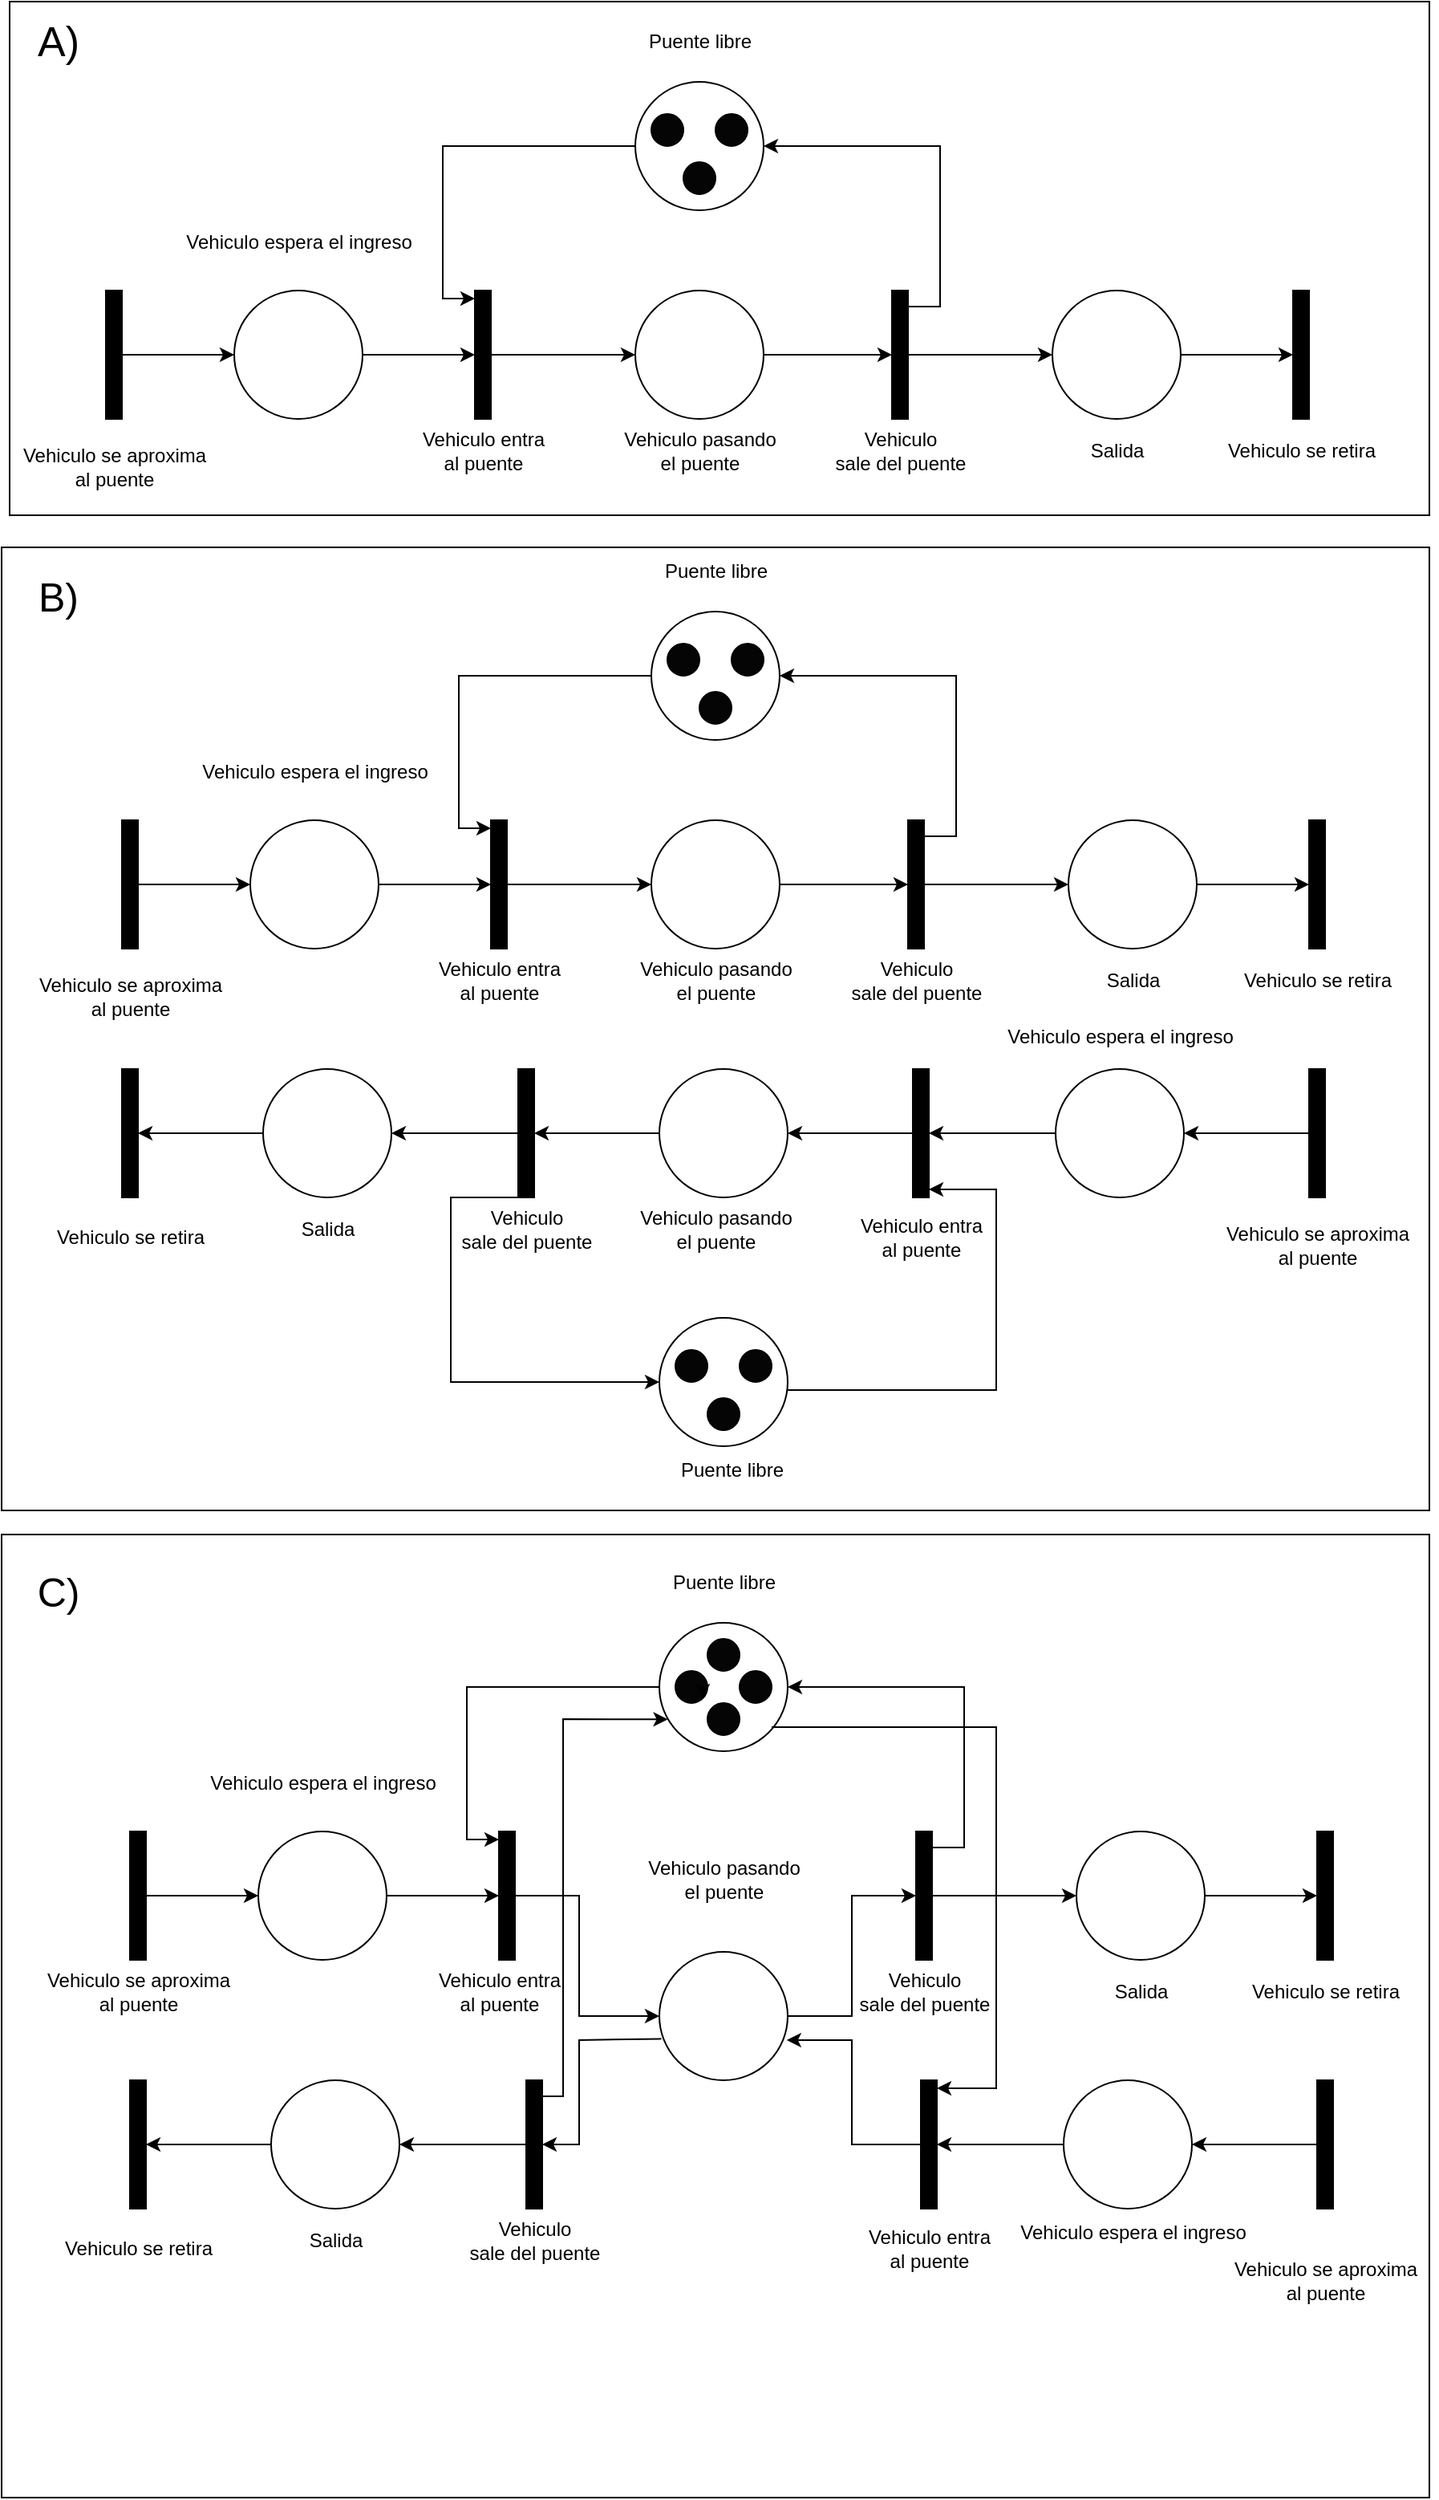<mxfile version="24.8.3">
  <diagram name="Page-1" id="d_wN142GEvKjSIs4hWVD">
    <mxGraphModel dx="4097" dy="2209" grid="1" gridSize="10" guides="1" tooltips="1" connect="1" arrows="1" fold="1" page="1" pageScale="1" pageWidth="1400" pageHeight="850" math="0" shadow="0">
      <root>
        <mxCell id="0" />
        <mxCell id="1" parent="0" />
        <mxCell id="UuXzAFl8zNPXqUN-9O2e-182" value="" style="rounded=0;whiteSpace=wrap;html=1;" vertex="1" parent="1">
          <mxGeometry x="230" y="1035" width="890" height="600" as="geometry" />
        </mxCell>
        <mxCell id="UuXzAFl8zNPXqUN-9O2e-117" value="" style="rounded=0;whiteSpace=wrap;html=1;" vertex="1" parent="1">
          <mxGeometry x="230" y="420" width="890" height="600" as="geometry" />
        </mxCell>
        <mxCell id="UuXzAFl8zNPXqUN-9O2e-116" value="" style="rounded=0;whiteSpace=wrap;html=1;" vertex="1" parent="1">
          <mxGeometry x="235" y="80" width="885" height="320" as="geometry" />
        </mxCell>
        <mxCell id="DVIwmyQBBpOv4USfi71m-3" value="" style="edgeStyle=orthogonalEdgeStyle;rounded=0;orthogonalLoop=1;jettySize=auto;html=1;curved=0;" parent="1" source="DVIwmyQBBpOv4USfi71m-1" target="DVIwmyQBBpOv4USfi71m-2" edge="1">
          <mxGeometry relative="1" as="geometry" />
        </mxCell>
        <mxCell id="DVIwmyQBBpOv4USfi71m-1" value="" style="html=1;points=[[0,0,0,0,5],[0,1,0,0,-5],[1,0,0,0,5],[1,1,0,0,-5]];perimeter=orthogonalPerimeter;outlineConnect=0;targetShapes=umlLifeline;portConstraint=eastwest;newEdgeStyle={&quot;curved&quot;:0,&quot;rounded&quot;:0};fillColor=#000000;" parent="1" vertex="1">
          <mxGeometry x="295" y="260" width="10" height="80" as="geometry" />
        </mxCell>
        <mxCell id="UuXzAFl8zNPXqUN-9O2e-1" value="" style="edgeStyle=orthogonalEdgeStyle;rounded=0;orthogonalLoop=1;jettySize=auto;html=1;" edge="1" parent="1" source="DVIwmyQBBpOv4USfi71m-2" target="DVIwmyQBBpOv4USfi71m-4">
          <mxGeometry relative="1" as="geometry" />
        </mxCell>
        <mxCell id="DVIwmyQBBpOv4USfi71m-2" value="" style="ellipse;whiteSpace=wrap;html=1;aspect=fixed;" parent="1" vertex="1">
          <mxGeometry x="375" y="260" width="80" height="80" as="geometry" />
        </mxCell>
        <mxCell id="UuXzAFl8zNPXqUN-9O2e-3" value="" style="edgeStyle=orthogonalEdgeStyle;rounded=0;orthogonalLoop=1;jettySize=auto;html=1;curved=0;" edge="1" parent="1" source="DVIwmyQBBpOv4USfi71m-4" target="UuXzAFl8zNPXqUN-9O2e-2">
          <mxGeometry relative="1" as="geometry" />
        </mxCell>
        <mxCell id="DVIwmyQBBpOv4USfi71m-4" value="" style="html=1;points=[[0,0,0,0,5],[0,1,0,0,-5],[1,0,0,0,5],[1,1,0,0,-5]];perimeter=orthogonalPerimeter;outlineConnect=0;targetShapes=umlLifeline;portConstraint=eastwest;newEdgeStyle={&quot;curved&quot;:0,&quot;rounded&quot;:0};fillColor=#000000;" parent="1" vertex="1">
          <mxGeometry x="525" y="260" width="10" height="80" as="geometry" />
        </mxCell>
        <mxCell id="UuXzAFl8zNPXqUN-9O2e-5" value="" style="edgeStyle=orthogonalEdgeStyle;rounded=0;orthogonalLoop=1;jettySize=auto;html=1;" edge="1" parent="1" source="UuXzAFl8zNPXqUN-9O2e-2" target="UuXzAFl8zNPXqUN-9O2e-4">
          <mxGeometry relative="1" as="geometry" />
        </mxCell>
        <mxCell id="UuXzAFl8zNPXqUN-9O2e-2" value="" style="ellipse;whiteSpace=wrap;html=1;aspect=fixed;" vertex="1" parent="1">
          <mxGeometry x="625" y="260" width="80" height="80" as="geometry" />
        </mxCell>
        <mxCell id="UuXzAFl8zNPXqUN-9O2e-14" value="" style="edgeStyle=orthogonalEdgeStyle;rounded=0;orthogonalLoop=1;jettySize=auto;html=1;curved=0;" edge="1" parent="1" source="UuXzAFl8zNPXqUN-9O2e-4" target="UuXzAFl8zNPXqUN-9O2e-13">
          <mxGeometry relative="1" as="geometry" />
        </mxCell>
        <mxCell id="UuXzAFl8zNPXqUN-9O2e-4" value="" style="html=1;points=[[0,0,0,0,5],[0,1,0,0,-5],[1,0,0,0,5],[1,1,0,0,-5]];perimeter=orthogonalPerimeter;outlineConnect=0;targetShapes=umlLifeline;portConstraint=eastwest;newEdgeStyle={&quot;curved&quot;:0,&quot;rounded&quot;:0};fillColor=#000000;" vertex="1" parent="1">
          <mxGeometry x="785" y="260" width="10" height="80" as="geometry" />
        </mxCell>
        <mxCell id="UuXzAFl8zNPXqUN-9O2e-6" value="" style="ellipse;whiteSpace=wrap;html=1;aspect=fixed;" vertex="1" parent="1">
          <mxGeometry x="625" y="130" width="80" height="80" as="geometry" />
        </mxCell>
        <mxCell id="UuXzAFl8zNPXqUN-9O2e-8" value="" style="ellipse;whiteSpace=wrap;html=1;aspect=fixed;fillColor=#050505;" vertex="1" parent="1">
          <mxGeometry x="675" y="150" width="20" height="20" as="geometry" />
        </mxCell>
        <mxCell id="UuXzAFl8zNPXqUN-9O2e-9" value="" style="ellipse;whiteSpace=wrap;html=1;aspect=fixed;fillColor=#050505;" vertex="1" parent="1">
          <mxGeometry x="635" y="150" width="20" height="20" as="geometry" />
        </mxCell>
        <mxCell id="UuXzAFl8zNPXqUN-9O2e-10" value="" style="ellipse;whiteSpace=wrap;html=1;aspect=fixed;fillColor=#050505;" vertex="1" parent="1">
          <mxGeometry x="655" y="180" width="20" height="20" as="geometry" />
        </mxCell>
        <mxCell id="UuXzAFl8zNPXqUN-9O2e-11" value="" style="endArrow=classic;html=1;rounded=0;entryX=1;entryY=0.5;entryDx=0;entryDy=0;" edge="1" parent="1" target="UuXzAFl8zNPXqUN-9O2e-6">
          <mxGeometry width="50" height="50" relative="1" as="geometry">
            <mxPoint x="795" y="270" as="sourcePoint" />
            <mxPoint x="845" y="220" as="targetPoint" />
            <Array as="points">
              <mxPoint x="815" y="270" />
              <mxPoint x="815" y="220" />
              <mxPoint x="815" y="170" />
            </Array>
          </mxGeometry>
        </mxCell>
        <mxCell id="UuXzAFl8zNPXqUN-9O2e-12" value="" style="endArrow=classic;html=1;rounded=0;entryX=0;entryY=0;entryDx=0;entryDy=5;entryPerimeter=0;" edge="1" parent="1" target="DVIwmyQBBpOv4USfi71m-4">
          <mxGeometry width="50" height="50" relative="1" as="geometry">
            <mxPoint x="625" y="170" as="sourcePoint" />
            <mxPoint x="675" y="120" as="targetPoint" />
            <Array as="points">
              <mxPoint x="505" y="170" />
              <mxPoint x="505" y="265" />
            </Array>
          </mxGeometry>
        </mxCell>
        <mxCell id="UuXzAFl8zNPXqUN-9O2e-16" value="" style="edgeStyle=orthogonalEdgeStyle;rounded=0;orthogonalLoop=1;jettySize=auto;html=1;" edge="1" parent="1" source="UuXzAFl8zNPXqUN-9O2e-13" target="UuXzAFl8zNPXqUN-9O2e-15">
          <mxGeometry relative="1" as="geometry" />
        </mxCell>
        <mxCell id="UuXzAFl8zNPXqUN-9O2e-13" value="" style="ellipse;whiteSpace=wrap;html=1;aspect=fixed;" vertex="1" parent="1">
          <mxGeometry x="885" y="260" width="80" height="80" as="geometry" />
        </mxCell>
        <mxCell id="UuXzAFl8zNPXqUN-9O2e-15" value="" style="html=1;points=[[0,0,0,0,5],[0,1,0,0,-5],[1,0,0,0,5],[1,1,0,0,-5]];perimeter=orthogonalPerimeter;outlineConnect=0;targetShapes=umlLifeline;portConstraint=eastwest;newEdgeStyle={&quot;curved&quot;:0,&quot;rounded&quot;:0};fillColor=#000000;" vertex="1" parent="1">
          <mxGeometry x="1035" y="260" width="10" height="80" as="geometry" />
        </mxCell>
        <mxCell id="UuXzAFl8zNPXqUN-9O2e-17" value="&lt;div&gt;Vehiculo se aproxima&lt;/div&gt;&lt;div&gt;al puente&lt;br&gt;&lt;/div&gt;" style="text;html=1;align=center;verticalAlign=middle;resizable=0;points=[];autosize=1;strokeColor=none;fillColor=none;" vertex="1" parent="1">
          <mxGeometry x="230" y="350" width="140" height="40" as="geometry" />
        </mxCell>
        <mxCell id="UuXzAFl8zNPXqUN-9O2e-18" value="Vehiculo espera el ingreso" style="text;html=1;align=center;verticalAlign=middle;resizable=0;points=[];autosize=1;strokeColor=none;fillColor=none;" vertex="1" parent="1">
          <mxGeometry x="330" y="215" width="170" height="30" as="geometry" />
        </mxCell>
        <mxCell id="UuXzAFl8zNPXqUN-9O2e-19" value="&lt;div&gt;Vehiculo entra&lt;/div&gt;&lt;div&gt;al puente&lt;br&gt;&lt;/div&gt;" style="text;html=1;align=center;verticalAlign=middle;resizable=0;points=[];autosize=1;strokeColor=none;fillColor=none;" vertex="1" parent="1">
          <mxGeometry x="480" y="340" width="100" height="40" as="geometry" />
        </mxCell>
        <mxCell id="UuXzAFl8zNPXqUN-9O2e-20" value="&lt;div&gt;Vehiculo pasando&lt;/div&gt;&lt;div&gt;el puente&lt;br&gt;&lt;/div&gt;" style="text;html=1;align=center;verticalAlign=middle;resizable=0;points=[];autosize=1;strokeColor=none;fillColor=none;" vertex="1" parent="1">
          <mxGeometry x="605" y="340" width="120" height="40" as="geometry" />
        </mxCell>
        <mxCell id="UuXzAFl8zNPXqUN-9O2e-21" value="&lt;div&gt;Vehiculo&lt;/div&gt;&lt;div&gt;sale del puente&lt;br&gt;&lt;/div&gt;" style="text;html=1;align=center;verticalAlign=middle;resizable=0;points=[];autosize=1;strokeColor=none;fillColor=none;" vertex="1" parent="1">
          <mxGeometry x="735" y="340" width="110" height="40" as="geometry" />
        </mxCell>
        <mxCell id="UuXzAFl8zNPXqUN-9O2e-22" value="Salida" style="text;html=1;align=center;verticalAlign=middle;resizable=0;points=[];autosize=1;strokeColor=none;fillColor=none;" vertex="1" parent="1">
          <mxGeometry x="895" y="345" width="60" height="30" as="geometry" />
        </mxCell>
        <mxCell id="UuXzAFl8zNPXqUN-9O2e-23" value="&lt;div&gt;Vehiculo se retira&lt;br&gt;&lt;/div&gt;" style="text;html=1;align=center;verticalAlign=middle;resizable=0;points=[];autosize=1;strokeColor=none;fillColor=none;" vertex="1" parent="1">
          <mxGeometry x="980" y="345" width="120" height="30" as="geometry" />
        </mxCell>
        <mxCell id="UuXzAFl8zNPXqUN-9O2e-24" value="Puente libre" style="text;html=1;align=center;verticalAlign=middle;resizable=0;points=[];autosize=1;strokeColor=none;fillColor=none;" vertex="1" parent="1">
          <mxGeometry x="620" y="90" width="90" height="30" as="geometry" />
        </mxCell>
        <mxCell id="UuXzAFl8zNPXqUN-9O2e-25" value="" style="edgeStyle=orthogonalEdgeStyle;rounded=0;orthogonalLoop=1;jettySize=auto;html=1;curved=0;" edge="1" parent="1" source="UuXzAFl8zNPXqUN-9O2e-26" target="UuXzAFl8zNPXqUN-9O2e-28">
          <mxGeometry relative="1" as="geometry" />
        </mxCell>
        <mxCell id="UuXzAFl8zNPXqUN-9O2e-26" value="" style="html=1;points=[[0,0,0,0,5],[0,1,0,0,-5],[1,0,0,0,5],[1,1,0,0,-5]];perimeter=orthogonalPerimeter;outlineConnect=0;targetShapes=umlLifeline;portConstraint=eastwest;newEdgeStyle={&quot;curved&quot;:0,&quot;rounded&quot;:0};fillColor=#000000;" vertex="1" parent="1">
          <mxGeometry x="305" y="590" width="10" height="80" as="geometry" />
        </mxCell>
        <mxCell id="UuXzAFl8zNPXqUN-9O2e-27" value="" style="edgeStyle=orthogonalEdgeStyle;rounded=0;orthogonalLoop=1;jettySize=auto;html=1;" edge="1" parent="1" source="UuXzAFl8zNPXqUN-9O2e-28" target="UuXzAFl8zNPXqUN-9O2e-30">
          <mxGeometry relative="1" as="geometry" />
        </mxCell>
        <mxCell id="UuXzAFl8zNPXqUN-9O2e-28" value="" style="ellipse;whiteSpace=wrap;html=1;aspect=fixed;" vertex="1" parent="1">
          <mxGeometry x="385" y="590" width="80" height="80" as="geometry" />
        </mxCell>
        <mxCell id="UuXzAFl8zNPXqUN-9O2e-29" value="" style="edgeStyle=orthogonalEdgeStyle;rounded=0;orthogonalLoop=1;jettySize=auto;html=1;curved=0;" edge="1" parent="1" source="UuXzAFl8zNPXqUN-9O2e-30" target="UuXzAFl8zNPXqUN-9O2e-32">
          <mxGeometry relative="1" as="geometry" />
        </mxCell>
        <mxCell id="UuXzAFl8zNPXqUN-9O2e-30" value="" style="html=1;points=[[0,0,0,0,5],[0,1,0,0,-5],[1,0,0,0,5],[1,1,0,0,-5]];perimeter=orthogonalPerimeter;outlineConnect=0;targetShapes=umlLifeline;portConstraint=eastwest;newEdgeStyle={&quot;curved&quot;:0,&quot;rounded&quot;:0};fillColor=#000000;" vertex="1" parent="1">
          <mxGeometry x="535" y="590" width="10" height="80" as="geometry" />
        </mxCell>
        <mxCell id="UuXzAFl8zNPXqUN-9O2e-31" value="" style="edgeStyle=orthogonalEdgeStyle;rounded=0;orthogonalLoop=1;jettySize=auto;html=1;" edge="1" parent="1" source="UuXzAFl8zNPXqUN-9O2e-32" target="UuXzAFl8zNPXqUN-9O2e-34">
          <mxGeometry relative="1" as="geometry" />
        </mxCell>
        <mxCell id="UuXzAFl8zNPXqUN-9O2e-32" value="" style="ellipse;whiteSpace=wrap;html=1;aspect=fixed;" vertex="1" parent="1">
          <mxGeometry x="635" y="590" width="80" height="80" as="geometry" />
        </mxCell>
        <mxCell id="UuXzAFl8zNPXqUN-9O2e-33" value="" style="edgeStyle=orthogonalEdgeStyle;rounded=0;orthogonalLoop=1;jettySize=auto;html=1;curved=0;" edge="1" parent="1" source="UuXzAFl8zNPXqUN-9O2e-34" target="UuXzAFl8zNPXqUN-9O2e-42">
          <mxGeometry relative="1" as="geometry" />
        </mxCell>
        <mxCell id="UuXzAFl8zNPXqUN-9O2e-34" value="" style="html=1;points=[[0,0,0,0,5],[0,1,0,0,-5],[1,0,0,0,5],[1,1,0,0,-5]];perimeter=orthogonalPerimeter;outlineConnect=0;targetShapes=umlLifeline;portConstraint=eastwest;newEdgeStyle={&quot;curved&quot;:0,&quot;rounded&quot;:0};fillColor=#000000;" vertex="1" parent="1">
          <mxGeometry x="795" y="590" width="10" height="80" as="geometry" />
        </mxCell>
        <mxCell id="UuXzAFl8zNPXqUN-9O2e-35" value="" style="ellipse;whiteSpace=wrap;html=1;aspect=fixed;" vertex="1" parent="1">
          <mxGeometry x="635" y="460" width="80" height="80" as="geometry" />
        </mxCell>
        <mxCell id="UuXzAFl8zNPXqUN-9O2e-36" value="" style="ellipse;whiteSpace=wrap;html=1;aspect=fixed;fillColor=#050505;" vertex="1" parent="1">
          <mxGeometry x="685" y="480" width="20" height="20" as="geometry" />
        </mxCell>
        <mxCell id="UuXzAFl8zNPXqUN-9O2e-37" value="" style="ellipse;whiteSpace=wrap;html=1;aspect=fixed;fillColor=#050505;" vertex="1" parent="1">
          <mxGeometry x="645" y="480" width="20" height="20" as="geometry" />
        </mxCell>
        <mxCell id="UuXzAFl8zNPXqUN-9O2e-38" value="" style="ellipse;whiteSpace=wrap;html=1;aspect=fixed;fillColor=#050505;" vertex="1" parent="1">
          <mxGeometry x="665" y="510" width="20" height="20" as="geometry" />
        </mxCell>
        <mxCell id="UuXzAFl8zNPXqUN-9O2e-39" value="" style="endArrow=classic;html=1;rounded=0;entryX=1;entryY=0.5;entryDx=0;entryDy=0;" edge="1" parent="1" target="UuXzAFl8zNPXqUN-9O2e-35">
          <mxGeometry width="50" height="50" relative="1" as="geometry">
            <mxPoint x="805" y="600" as="sourcePoint" />
            <mxPoint x="855" y="550" as="targetPoint" />
            <Array as="points">
              <mxPoint x="825" y="600" />
              <mxPoint x="825" y="550" />
              <mxPoint x="825" y="500" />
            </Array>
          </mxGeometry>
        </mxCell>
        <mxCell id="UuXzAFl8zNPXqUN-9O2e-40" value="" style="endArrow=classic;html=1;rounded=0;entryX=0;entryY=0;entryDx=0;entryDy=5;entryPerimeter=0;" edge="1" parent="1" target="UuXzAFl8zNPXqUN-9O2e-30">
          <mxGeometry width="50" height="50" relative="1" as="geometry">
            <mxPoint x="635" y="500" as="sourcePoint" />
            <mxPoint x="685" y="450" as="targetPoint" />
            <Array as="points">
              <mxPoint x="515" y="500" />
              <mxPoint x="515" y="595" />
            </Array>
          </mxGeometry>
        </mxCell>
        <mxCell id="UuXzAFl8zNPXqUN-9O2e-41" value="" style="edgeStyle=orthogonalEdgeStyle;rounded=0;orthogonalLoop=1;jettySize=auto;html=1;" edge="1" parent="1" source="UuXzAFl8zNPXqUN-9O2e-42" target="UuXzAFl8zNPXqUN-9O2e-43">
          <mxGeometry relative="1" as="geometry" />
        </mxCell>
        <mxCell id="UuXzAFl8zNPXqUN-9O2e-42" value="" style="ellipse;whiteSpace=wrap;html=1;aspect=fixed;" vertex="1" parent="1">
          <mxGeometry x="895" y="590" width="80" height="80" as="geometry" />
        </mxCell>
        <mxCell id="UuXzAFl8zNPXqUN-9O2e-43" value="" style="html=1;points=[[0,0,0,0,5],[0,1,0,0,-5],[1,0,0,0,5],[1,1,0,0,-5]];perimeter=orthogonalPerimeter;outlineConnect=0;targetShapes=umlLifeline;portConstraint=eastwest;newEdgeStyle={&quot;curved&quot;:0,&quot;rounded&quot;:0};fillColor=#000000;" vertex="1" parent="1">
          <mxGeometry x="1045" y="590" width="10" height="80" as="geometry" />
        </mxCell>
        <mxCell id="UuXzAFl8zNPXqUN-9O2e-44" value="&lt;div&gt;Vehiculo se aproxima&lt;/div&gt;&lt;div&gt;al puente&lt;br&gt;&lt;/div&gt;" style="text;html=1;align=center;verticalAlign=middle;resizable=0;points=[];autosize=1;strokeColor=none;fillColor=none;" vertex="1" parent="1">
          <mxGeometry x="240" y="680" width="140" height="40" as="geometry" />
        </mxCell>
        <mxCell id="UuXzAFl8zNPXqUN-9O2e-45" value="Vehiculo espera el ingreso" style="text;html=1;align=center;verticalAlign=middle;resizable=0;points=[];autosize=1;strokeColor=none;fillColor=none;" vertex="1" parent="1">
          <mxGeometry x="340" y="545" width="170" height="30" as="geometry" />
        </mxCell>
        <mxCell id="UuXzAFl8zNPXqUN-9O2e-46" value="&lt;div&gt;Vehiculo entra&lt;/div&gt;&lt;div&gt;al puente&lt;br&gt;&lt;/div&gt;" style="text;html=1;align=center;verticalAlign=middle;resizable=0;points=[];autosize=1;strokeColor=none;fillColor=none;" vertex="1" parent="1">
          <mxGeometry x="490" y="670" width="100" height="40" as="geometry" />
        </mxCell>
        <mxCell id="UuXzAFl8zNPXqUN-9O2e-47" value="&lt;div&gt;Vehiculo pasando&lt;/div&gt;&lt;div&gt;el puente&lt;br&gt;&lt;/div&gt;" style="text;html=1;align=center;verticalAlign=middle;resizable=0;points=[];autosize=1;strokeColor=none;fillColor=none;" vertex="1" parent="1">
          <mxGeometry x="615" y="670" width="120" height="40" as="geometry" />
        </mxCell>
        <mxCell id="UuXzAFl8zNPXqUN-9O2e-48" value="&lt;div&gt;Vehiculo&lt;/div&gt;&lt;div&gt;sale del puente&lt;br&gt;&lt;/div&gt;" style="text;html=1;align=center;verticalAlign=middle;resizable=0;points=[];autosize=1;strokeColor=none;fillColor=none;" vertex="1" parent="1">
          <mxGeometry x="745" y="670" width="110" height="40" as="geometry" />
        </mxCell>
        <mxCell id="UuXzAFl8zNPXqUN-9O2e-49" value="Salida" style="text;html=1;align=center;verticalAlign=middle;resizable=0;points=[];autosize=1;strokeColor=none;fillColor=none;" vertex="1" parent="1">
          <mxGeometry x="905" y="675" width="60" height="30" as="geometry" />
        </mxCell>
        <mxCell id="UuXzAFl8zNPXqUN-9O2e-50" value="&lt;div&gt;Vehiculo se retira&lt;br&gt;&lt;/div&gt;" style="text;html=1;align=center;verticalAlign=middle;resizable=0;points=[];autosize=1;strokeColor=none;fillColor=none;" vertex="1" parent="1">
          <mxGeometry x="990" y="675" width="120" height="30" as="geometry" />
        </mxCell>
        <mxCell id="UuXzAFl8zNPXqUN-9O2e-51" value="Puente libre" style="text;html=1;align=center;verticalAlign=middle;resizable=0;points=[];autosize=1;strokeColor=none;fillColor=none;" vertex="1" parent="1">
          <mxGeometry x="630" y="420" width="90" height="30" as="geometry" />
        </mxCell>
        <mxCell id="UuXzAFl8zNPXqUN-9O2e-73" value="" style="html=1;points=[[0,0,0,0,5],[0,1,0,0,-5],[1,0,0,0,5],[1,1,0,0,-5]];perimeter=orthogonalPerimeter;outlineConnect=0;targetShapes=umlLifeline;portConstraint=eastwest;newEdgeStyle={&quot;curved&quot;:0,&quot;rounded&quot;:0};fillColor=#000000;flipH=0;flipV=0;" vertex="1" parent="1">
          <mxGeometry x="305" y="745" width="10" height="80" as="geometry" />
        </mxCell>
        <mxCell id="UuXzAFl8zNPXqUN-9O2e-106" value="" style="edgeStyle=orthogonalEdgeStyle;rounded=0;orthogonalLoop=1;jettySize=auto;html=1;" edge="1" parent="1" source="UuXzAFl8zNPXqUN-9O2e-75" target="UuXzAFl8zNPXqUN-9O2e-73">
          <mxGeometry relative="1" as="geometry" />
        </mxCell>
        <mxCell id="UuXzAFl8zNPXqUN-9O2e-75" value="" style="ellipse;whiteSpace=wrap;html=1;aspect=fixed;flipH=0;flipV=0;" vertex="1" parent="1">
          <mxGeometry x="393" y="745" width="80" height="80" as="geometry" />
        </mxCell>
        <mxCell id="UuXzAFl8zNPXqUN-9O2e-105" value="" style="edgeStyle=orthogonalEdgeStyle;rounded=0;orthogonalLoop=1;jettySize=auto;html=1;curved=0;" edge="1" parent="1" source="UuXzAFl8zNPXqUN-9O2e-77" target="UuXzAFl8zNPXqUN-9O2e-75">
          <mxGeometry relative="1" as="geometry" />
        </mxCell>
        <mxCell id="UuXzAFl8zNPXqUN-9O2e-77" value="" style="html=1;points=[[0,0,0,0,5],[0,1,0,0,-5],[1,0,0,0,5],[1,1,0,0,-5]];perimeter=orthogonalPerimeter;outlineConnect=0;targetShapes=umlLifeline;portConstraint=eastwest;newEdgeStyle={&quot;curved&quot;:0,&quot;rounded&quot;:0};fillColor=#000000;flipH=0;flipV=0;" vertex="1" parent="1">
          <mxGeometry x="552" y="745" width="10" height="80" as="geometry" />
        </mxCell>
        <mxCell id="UuXzAFl8zNPXqUN-9O2e-104" value="" style="edgeStyle=orthogonalEdgeStyle;rounded=0;orthogonalLoop=1;jettySize=auto;html=1;" edge="1" parent="1" source="UuXzAFl8zNPXqUN-9O2e-79" target="UuXzAFl8zNPXqUN-9O2e-77">
          <mxGeometry relative="1" as="geometry" />
        </mxCell>
        <mxCell id="UuXzAFl8zNPXqUN-9O2e-79" value="" style="ellipse;whiteSpace=wrap;html=1;aspect=fixed;flipH=0;flipV=0;" vertex="1" parent="1">
          <mxGeometry x="640" y="745" width="80" height="80" as="geometry" />
        </mxCell>
        <mxCell id="UuXzAFl8zNPXqUN-9O2e-103" value="" style="edgeStyle=orthogonalEdgeStyle;rounded=0;orthogonalLoop=1;jettySize=auto;html=1;curved=0;" edge="1" parent="1" source="UuXzAFl8zNPXqUN-9O2e-81" target="UuXzAFl8zNPXqUN-9O2e-79">
          <mxGeometry relative="1" as="geometry" />
        </mxCell>
        <mxCell id="UuXzAFl8zNPXqUN-9O2e-81" value="" style="html=1;points=[[0,0,0,0,5],[0,1,0,0,-5],[1,0,0,0,5],[1,1,0,0,-5]];perimeter=orthogonalPerimeter;outlineConnect=0;targetShapes=umlLifeline;portConstraint=eastwest;newEdgeStyle={&quot;curved&quot;:0,&quot;rounded&quot;:0};fillColor=#000000;flipH=0;flipV=0;" vertex="1" parent="1">
          <mxGeometry x="798" y="745" width="10" height="80" as="geometry" />
        </mxCell>
        <mxCell id="UuXzAFl8zNPXqUN-9O2e-102" value="" style="edgeStyle=orthogonalEdgeStyle;rounded=0;orthogonalLoop=1;jettySize=auto;html=1;" edge="1" parent="1" source="UuXzAFl8zNPXqUN-9O2e-89" target="UuXzAFl8zNPXqUN-9O2e-81">
          <mxGeometry relative="1" as="geometry" />
        </mxCell>
        <mxCell id="UuXzAFl8zNPXqUN-9O2e-89" value="" style="ellipse;whiteSpace=wrap;html=1;aspect=fixed;flipH=0;flipV=0;" vertex="1" parent="1">
          <mxGeometry x="887" y="745" width="80" height="80" as="geometry" />
        </mxCell>
        <mxCell id="UuXzAFl8zNPXqUN-9O2e-101" value="" style="edgeStyle=orthogonalEdgeStyle;rounded=0;orthogonalLoop=1;jettySize=auto;html=1;curved=0;" edge="1" parent="1" source="UuXzAFl8zNPXqUN-9O2e-90" target="UuXzAFl8zNPXqUN-9O2e-89">
          <mxGeometry relative="1" as="geometry" />
        </mxCell>
        <mxCell id="UuXzAFl8zNPXqUN-9O2e-90" value="" style="html=1;points=[[0,0,0,0,5],[0,1,0,0,-5],[1,0,0,0,5],[1,1,0,0,-5]];perimeter=orthogonalPerimeter;outlineConnect=0;targetShapes=umlLifeline;portConstraint=eastwest;newEdgeStyle={&quot;curved&quot;:0,&quot;rounded&quot;:0};fillColor=#000000;flipH=0;flipV=0;" vertex="1" parent="1">
          <mxGeometry x="1045" y="745" width="10" height="80" as="geometry" />
        </mxCell>
        <mxCell id="UuXzAFl8zNPXqUN-9O2e-91" value="&lt;div&gt;Vehiculo se aproxima&lt;/div&gt;&lt;div&gt;al puente&lt;br&gt;&lt;/div&gt;" style="text;html=1;align=center;verticalAlign=middle;resizable=0;points=[];autosize=1;strokeColor=none;fillColor=none;flipH=0;flipV=0;" vertex="1" parent="1">
          <mxGeometry x="980" y="835" width="140" height="40" as="geometry" />
        </mxCell>
        <mxCell id="UuXzAFl8zNPXqUN-9O2e-92" value="Vehiculo espera el ingreso" style="text;html=1;align=center;verticalAlign=middle;resizable=0;points=[];autosize=1;strokeColor=none;fillColor=none;flipH=0;flipV=0;" vertex="1" parent="1">
          <mxGeometry x="842" y="710" width="170" height="30" as="geometry" />
        </mxCell>
        <mxCell id="UuXzAFl8zNPXqUN-9O2e-93" value="&lt;div&gt;Vehiculo entra&lt;/div&gt;&lt;div&gt;al puente&lt;br&gt;&lt;/div&gt;" style="text;html=1;align=center;verticalAlign=middle;resizable=0;points=[];autosize=1;strokeColor=none;fillColor=none;flipH=0;flipV=0;" vertex="1" parent="1">
          <mxGeometry x="753" y="830" width="100" height="40" as="geometry" />
        </mxCell>
        <mxCell id="UuXzAFl8zNPXqUN-9O2e-94" value="&lt;div&gt;Vehiculo pasando&lt;/div&gt;&lt;div&gt;el puente&lt;br&gt;&lt;/div&gt;" style="text;html=1;align=center;verticalAlign=middle;resizable=0;points=[];autosize=1;strokeColor=none;fillColor=none;flipH=0;flipV=0;" vertex="1" parent="1">
          <mxGeometry x="615" y="825" width="120" height="40" as="geometry" />
        </mxCell>
        <mxCell id="UuXzAFl8zNPXqUN-9O2e-95" value="&lt;div&gt;Vehiculo&lt;/div&gt;&lt;div&gt;sale del puente&lt;br&gt;&lt;/div&gt;" style="text;html=1;align=center;verticalAlign=middle;resizable=0;points=[];autosize=1;strokeColor=none;fillColor=none;flipH=0;flipV=0;" vertex="1" parent="1">
          <mxGeometry x="502" y="825" width="110" height="40" as="geometry" />
        </mxCell>
        <mxCell id="UuXzAFl8zNPXqUN-9O2e-96" value="Salida" style="text;html=1;align=center;verticalAlign=middle;resizable=0;points=[];autosize=1;strokeColor=none;fillColor=none;flipH=0;flipV=0;" vertex="1" parent="1">
          <mxGeometry x="403" y="830" width="60" height="30" as="geometry" />
        </mxCell>
        <mxCell id="UuXzAFl8zNPXqUN-9O2e-97" value="&lt;div&gt;Vehiculo se retira&lt;br&gt;&lt;/div&gt;" style="text;html=1;align=center;verticalAlign=middle;resizable=0;points=[];autosize=1;strokeColor=none;fillColor=none;flipH=0;flipV=0;" vertex="1" parent="1">
          <mxGeometry x="250" y="835" width="120" height="30" as="geometry" />
        </mxCell>
        <mxCell id="UuXzAFl8zNPXqUN-9O2e-107" value="" style="ellipse;whiteSpace=wrap;html=1;aspect=fixed;" vertex="1" parent="1">
          <mxGeometry x="640" y="900" width="80" height="80" as="geometry" />
        </mxCell>
        <mxCell id="UuXzAFl8zNPXqUN-9O2e-108" value="" style="ellipse;whiteSpace=wrap;html=1;aspect=fixed;fillColor=#050505;" vertex="1" parent="1">
          <mxGeometry x="690" y="920" width="20" height="20" as="geometry" />
        </mxCell>
        <mxCell id="UuXzAFl8zNPXqUN-9O2e-109" value="" style="ellipse;whiteSpace=wrap;html=1;aspect=fixed;fillColor=#050505;" vertex="1" parent="1">
          <mxGeometry x="650" y="920" width="20" height="20" as="geometry" />
        </mxCell>
        <mxCell id="UuXzAFl8zNPXqUN-9O2e-110" value="" style="ellipse;whiteSpace=wrap;html=1;aspect=fixed;fillColor=#050505;" vertex="1" parent="1">
          <mxGeometry x="670" y="950" width="20" height="20" as="geometry" />
        </mxCell>
        <mxCell id="UuXzAFl8zNPXqUN-9O2e-111" value="" style="endArrow=classic;html=1;rounded=0;entryX=1;entryY=1;entryDx=0;entryDy=-5;entryPerimeter=0;" edge="1" parent="1" target="UuXzAFl8zNPXqUN-9O2e-81">
          <mxGeometry width="50" height="50" relative="1" as="geometry">
            <mxPoint x="720" y="945" as="sourcePoint" />
            <mxPoint x="860" y="990" as="targetPoint" />
            <Array as="points">
              <mxPoint x="720" y="945" />
              <mxPoint x="850" y="945" />
              <mxPoint x="850" y="820" />
            </Array>
          </mxGeometry>
        </mxCell>
        <mxCell id="UuXzAFl8zNPXqUN-9O2e-114" value="" style="endArrow=classic;html=1;rounded=0;entryX=0;entryY=0.5;entryDx=0;entryDy=0;" edge="1" parent="1" target="UuXzAFl8zNPXqUN-9O2e-107">
          <mxGeometry width="50" height="50" relative="1" as="geometry">
            <mxPoint x="552" y="825" as="sourcePoint" />
            <mxPoint x="602" y="775" as="targetPoint" />
            <Array as="points">
              <mxPoint x="510" y="825" />
              <mxPoint x="510" y="940" />
            </Array>
          </mxGeometry>
        </mxCell>
        <mxCell id="UuXzAFl8zNPXqUN-9O2e-119" value="Puente libre" style="text;html=1;align=center;verticalAlign=middle;resizable=0;points=[];autosize=1;strokeColor=none;fillColor=none;" vertex="1" parent="1">
          <mxGeometry x="640" y="980" width="90" height="30" as="geometry" />
        </mxCell>
        <mxCell id="UuXzAFl8zNPXqUN-9O2e-121" value="" style="edgeStyle=orthogonalEdgeStyle;rounded=0;orthogonalLoop=1;jettySize=auto;html=1;curved=0;" edge="1" parent="1" source="UuXzAFl8zNPXqUN-9O2e-122" target="UuXzAFl8zNPXqUN-9O2e-124">
          <mxGeometry relative="1" as="geometry" />
        </mxCell>
        <mxCell id="UuXzAFl8zNPXqUN-9O2e-122" value="" style="html=1;points=[[0,0,0,0,5],[0,1,0,0,-5],[1,0,0,0,5],[1,1,0,0,-5]];perimeter=orthogonalPerimeter;outlineConnect=0;targetShapes=umlLifeline;portConstraint=eastwest;newEdgeStyle={&quot;curved&quot;:0,&quot;rounded&quot;:0};fillColor=#000000;" vertex="1" parent="1">
          <mxGeometry x="310" y="1220" width="10" height="80" as="geometry" />
        </mxCell>
        <mxCell id="UuXzAFl8zNPXqUN-9O2e-123" value="" style="edgeStyle=orthogonalEdgeStyle;rounded=0;orthogonalLoop=1;jettySize=auto;html=1;" edge="1" parent="1" source="UuXzAFl8zNPXqUN-9O2e-124" target="UuXzAFl8zNPXqUN-9O2e-126">
          <mxGeometry relative="1" as="geometry" />
        </mxCell>
        <mxCell id="UuXzAFl8zNPXqUN-9O2e-124" value="" style="ellipse;whiteSpace=wrap;html=1;aspect=fixed;" vertex="1" parent="1">
          <mxGeometry x="390" y="1220" width="80" height="80" as="geometry" />
        </mxCell>
        <mxCell id="UuXzAFl8zNPXqUN-9O2e-125" value="" style="edgeStyle=orthogonalEdgeStyle;rounded=0;orthogonalLoop=1;jettySize=auto;html=1;curved=0;" edge="1" parent="1" source="UuXzAFl8zNPXqUN-9O2e-126" target="UuXzAFl8zNPXqUN-9O2e-128">
          <mxGeometry relative="1" as="geometry">
            <Array as="points">
              <mxPoint x="590" y="1260" />
              <mxPoint x="590" y="1335" />
            </Array>
          </mxGeometry>
        </mxCell>
        <mxCell id="UuXzAFl8zNPXqUN-9O2e-126" value="" style="html=1;points=[[0,0,0,0,5],[0,1,0,0,-5],[1,0,0,0,5],[1,1,0,0,-5]];perimeter=orthogonalPerimeter;outlineConnect=0;targetShapes=umlLifeline;portConstraint=eastwest;newEdgeStyle={&quot;curved&quot;:0,&quot;rounded&quot;:0};fillColor=#000000;" vertex="1" parent="1">
          <mxGeometry x="540" y="1220" width="10" height="80" as="geometry" />
        </mxCell>
        <mxCell id="UuXzAFl8zNPXqUN-9O2e-127" value="" style="edgeStyle=orthogonalEdgeStyle;rounded=0;orthogonalLoop=1;jettySize=auto;html=1;" edge="1" parent="1" source="UuXzAFl8zNPXqUN-9O2e-128" target="UuXzAFl8zNPXqUN-9O2e-130">
          <mxGeometry relative="1" as="geometry" />
        </mxCell>
        <mxCell id="UuXzAFl8zNPXqUN-9O2e-128" value="" style="ellipse;whiteSpace=wrap;html=1;aspect=fixed;" vertex="1" parent="1">
          <mxGeometry x="640" y="1295" width="80" height="80" as="geometry" />
        </mxCell>
        <mxCell id="UuXzAFl8zNPXqUN-9O2e-129" value="" style="edgeStyle=orthogonalEdgeStyle;rounded=0;orthogonalLoop=1;jettySize=auto;html=1;curved=0;" edge="1" parent="1" source="UuXzAFl8zNPXqUN-9O2e-130" target="UuXzAFl8zNPXqUN-9O2e-138">
          <mxGeometry relative="1" as="geometry" />
        </mxCell>
        <mxCell id="UuXzAFl8zNPXqUN-9O2e-130" value="" style="html=1;points=[[0,0,0,0,5],[0,1,0,0,-5],[1,0,0,0,5],[1,1,0,0,-5]];perimeter=orthogonalPerimeter;outlineConnect=0;targetShapes=umlLifeline;portConstraint=eastwest;newEdgeStyle={&quot;curved&quot;:0,&quot;rounded&quot;:0};fillColor=#000000;" vertex="1" parent="1">
          <mxGeometry x="800" y="1220" width="10" height="80" as="geometry" />
        </mxCell>
        <mxCell id="UuXzAFl8zNPXqUN-9O2e-131" value="" style="ellipse;whiteSpace=wrap;html=1;aspect=fixed;" vertex="1" parent="1">
          <mxGeometry x="640" y="1090" width="80" height="80" as="geometry" />
        </mxCell>
        <mxCell id="UuXzAFl8zNPXqUN-9O2e-132" value="" style="ellipse;whiteSpace=wrap;html=1;aspect=fixed;fillColor=#050505;" vertex="1" parent="1">
          <mxGeometry x="690" y="1120" width="20" height="20" as="geometry" />
        </mxCell>
        <mxCell id="UuXzAFl8zNPXqUN-9O2e-133" value="" style="ellipse;whiteSpace=wrap;html=1;aspect=fixed;fillColor=#050505;" vertex="1" parent="1">
          <mxGeometry x="650" y="1120" width="20" height="20" as="geometry" />
        </mxCell>
        <mxCell id="UuXzAFl8zNPXqUN-9O2e-134" value="" style="ellipse;whiteSpace=wrap;html=1;aspect=fixed;fillColor=#050505;" vertex="1" parent="1">
          <mxGeometry x="670" y="1140" width="20" height="20" as="geometry" />
        </mxCell>
        <mxCell id="UuXzAFl8zNPXqUN-9O2e-135" value="" style="endArrow=classic;html=1;rounded=0;entryX=1;entryY=0.5;entryDx=0;entryDy=0;" edge="1" parent="1" target="UuXzAFl8zNPXqUN-9O2e-131">
          <mxGeometry width="50" height="50" relative="1" as="geometry">
            <mxPoint x="810" y="1230" as="sourcePoint" />
            <mxPoint x="860" y="1180" as="targetPoint" />
            <Array as="points">
              <mxPoint x="830" y="1230" />
              <mxPoint x="830" y="1180" />
              <mxPoint x="830" y="1130" />
            </Array>
          </mxGeometry>
        </mxCell>
        <mxCell id="UuXzAFl8zNPXqUN-9O2e-136" value="" style="endArrow=classic;html=1;rounded=0;entryX=0;entryY=0;entryDx=0;entryDy=5;entryPerimeter=0;" edge="1" parent="1" target="UuXzAFl8zNPXqUN-9O2e-126">
          <mxGeometry width="50" height="50" relative="1" as="geometry">
            <mxPoint x="640" y="1130" as="sourcePoint" />
            <mxPoint x="690" y="1080" as="targetPoint" />
            <Array as="points">
              <mxPoint x="520" y="1130" />
              <mxPoint x="520" y="1225" />
            </Array>
          </mxGeometry>
        </mxCell>
        <mxCell id="UuXzAFl8zNPXqUN-9O2e-137" value="" style="edgeStyle=orthogonalEdgeStyle;rounded=0;orthogonalLoop=1;jettySize=auto;html=1;" edge="1" parent="1" source="UuXzAFl8zNPXqUN-9O2e-138" target="UuXzAFl8zNPXqUN-9O2e-139">
          <mxGeometry relative="1" as="geometry" />
        </mxCell>
        <mxCell id="UuXzAFl8zNPXqUN-9O2e-138" value="" style="ellipse;whiteSpace=wrap;html=1;aspect=fixed;" vertex="1" parent="1">
          <mxGeometry x="900" y="1220" width="80" height="80" as="geometry" />
        </mxCell>
        <mxCell id="UuXzAFl8zNPXqUN-9O2e-139" value="" style="html=1;points=[[0,0,0,0,5],[0,1,0,0,-5],[1,0,0,0,5],[1,1,0,0,-5]];perimeter=orthogonalPerimeter;outlineConnect=0;targetShapes=umlLifeline;portConstraint=eastwest;newEdgeStyle={&quot;curved&quot;:0,&quot;rounded&quot;:0};fillColor=#000000;" vertex="1" parent="1">
          <mxGeometry x="1050" y="1220" width="10" height="80" as="geometry" />
        </mxCell>
        <mxCell id="UuXzAFl8zNPXqUN-9O2e-140" value="&lt;div&gt;Vehiculo se aproxima&lt;/div&gt;&lt;div&gt;al puente&lt;br&gt;&lt;/div&gt;" style="text;html=1;align=center;verticalAlign=middle;resizable=0;points=[];autosize=1;strokeColor=none;fillColor=none;" vertex="1" parent="1">
          <mxGeometry x="245" y="1300" width="140" height="40" as="geometry" />
        </mxCell>
        <mxCell id="UuXzAFl8zNPXqUN-9O2e-141" value="Vehiculo espera el ingreso" style="text;html=1;align=center;verticalAlign=middle;resizable=0;points=[];autosize=1;strokeColor=none;fillColor=none;" vertex="1" parent="1">
          <mxGeometry x="345" y="1175" width="170" height="30" as="geometry" />
        </mxCell>
        <mxCell id="UuXzAFl8zNPXqUN-9O2e-142" value="&lt;div&gt;Vehiculo entra&lt;/div&gt;&lt;div&gt;al puente&lt;br&gt;&lt;/div&gt;" style="text;html=1;align=center;verticalAlign=middle;resizable=0;points=[];autosize=1;strokeColor=none;fillColor=none;" vertex="1" parent="1">
          <mxGeometry x="490" y="1300" width="100" height="40" as="geometry" />
        </mxCell>
        <mxCell id="UuXzAFl8zNPXqUN-9O2e-143" value="&lt;div&gt;Vehiculo pasando&lt;/div&gt;&lt;div&gt;el puente&lt;br&gt;&lt;/div&gt;" style="text;html=1;align=center;verticalAlign=middle;resizable=0;points=[];autosize=1;strokeColor=none;fillColor=none;" vertex="1" parent="1">
          <mxGeometry x="620" y="1230" width="120" height="40" as="geometry" />
        </mxCell>
        <mxCell id="UuXzAFl8zNPXqUN-9O2e-144" value="&lt;div&gt;Vehiculo&lt;/div&gt;&lt;div&gt;sale del puente&lt;br&gt;&lt;/div&gt;" style="text;html=1;align=center;verticalAlign=middle;resizable=0;points=[];autosize=1;strokeColor=none;fillColor=none;" vertex="1" parent="1">
          <mxGeometry x="750" y="1300" width="110" height="40" as="geometry" />
        </mxCell>
        <mxCell id="UuXzAFl8zNPXqUN-9O2e-145" value="Salida" style="text;html=1;align=center;verticalAlign=middle;resizable=0;points=[];autosize=1;strokeColor=none;fillColor=none;" vertex="1" parent="1">
          <mxGeometry x="910" y="1305" width="60" height="30" as="geometry" />
        </mxCell>
        <mxCell id="UuXzAFl8zNPXqUN-9O2e-146" value="&lt;div&gt;Vehiculo se retira&lt;br&gt;&lt;/div&gt;" style="text;html=1;align=center;verticalAlign=middle;resizable=0;points=[];autosize=1;strokeColor=none;fillColor=none;" vertex="1" parent="1">
          <mxGeometry x="995" y="1305" width="120" height="30" as="geometry" />
        </mxCell>
        <mxCell id="UuXzAFl8zNPXqUN-9O2e-147" value="Puente libre" style="text;html=1;align=center;verticalAlign=middle;resizable=0;points=[];autosize=1;strokeColor=none;fillColor=none;" vertex="1" parent="1">
          <mxGeometry x="635" y="1050" width="90" height="30" as="geometry" />
        </mxCell>
        <mxCell id="UuXzAFl8zNPXqUN-9O2e-148" value="" style="html=1;points=[[0,0,0,0,5],[0,1,0,0,-5],[1,0,0,0,5],[1,1,0,0,-5]];perimeter=orthogonalPerimeter;outlineConnect=0;targetShapes=umlLifeline;portConstraint=eastwest;newEdgeStyle={&quot;curved&quot;:0,&quot;rounded&quot;:0};fillColor=#000000;flipH=0;flipV=0;" vertex="1" parent="1">
          <mxGeometry x="310" y="1375" width="10" height="80" as="geometry" />
        </mxCell>
        <mxCell id="UuXzAFl8zNPXqUN-9O2e-149" value="" style="edgeStyle=orthogonalEdgeStyle;rounded=0;orthogonalLoop=1;jettySize=auto;html=1;" edge="1" parent="1" source="UuXzAFl8zNPXqUN-9O2e-150" target="UuXzAFl8zNPXqUN-9O2e-148">
          <mxGeometry relative="1" as="geometry" />
        </mxCell>
        <mxCell id="UuXzAFl8zNPXqUN-9O2e-150" value="" style="ellipse;whiteSpace=wrap;html=1;aspect=fixed;flipH=0;flipV=0;" vertex="1" parent="1">
          <mxGeometry x="398" y="1375" width="80" height="80" as="geometry" />
        </mxCell>
        <mxCell id="UuXzAFl8zNPXqUN-9O2e-151" value="" style="edgeStyle=orthogonalEdgeStyle;rounded=0;orthogonalLoop=1;jettySize=auto;html=1;curved=0;" edge="1" parent="1" source="UuXzAFl8zNPXqUN-9O2e-152" target="UuXzAFl8zNPXqUN-9O2e-150">
          <mxGeometry relative="1" as="geometry" />
        </mxCell>
        <mxCell id="UuXzAFl8zNPXqUN-9O2e-152" value="" style="html=1;points=[[0,0,0,0,5],[0,1,0,0,-5],[1,0,0,0,5],[1,1,0,0,-5]];perimeter=orthogonalPerimeter;outlineConnect=0;targetShapes=umlLifeline;portConstraint=eastwest;newEdgeStyle={&quot;curved&quot;:0,&quot;rounded&quot;:0};fillColor=#000000;flipH=0;flipV=0;" vertex="1" parent="1">
          <mxGeometry x="557" y="1375" width="10" height="80" as="geometry" />
        </mxCell>
        <mxCell id="UuXzAFl8zNPXqUN-9O2e-153" value="" style="edgeStyle=orthogonalEdgeStyle;rounded=0;orthogonalLoop=1;jettySize=auto;html=1;exitX=0.016;exitY=0.677;exitDx=0;exitDy=0;exitPerimeter=0;" edge="1" parent="1" source="UuXzAFl8zNPXqUN-9O2e-128" target="UuXzAFl8zNPXqUN-9O2e-152">
          <mxGeometry relative="1" as="geometry">
            <mxPoint x="645" y="1415" as="sourcePoint" />
            <Array as="points">
              <mxPoint x="640" y="1349" />
              <mxPoint x="590" y="1350" />
              <mxPoint x="590" y="1415" />
            </Array>
          </mxGeometry>
        </mxCell>
        <mxCell id="UuXzAFl8zNPXqUN-9O2e-155" value="" style="edgeStyle=orthogonalEdgeStyle;rounded=0;orthogonalLoop=1;jettySize=auto;html=1;curved=0;entryX=0.992;entryY=0.683;entryDx=0;entryDy=0;entryPerimeter=0;" edge="1" parent="1" source="UuXzAFl8zNPXqUN-9O2e-156" target="UuXzAFl8zNPXqUN-9O2e-128">
          <mxGeometry relative="1" as="geometry">
            <mxPoint x="725" y="1415" as="targetPoint" />
            <Array as="points">
              <mxPoint x="760" y="1415" />
              <mxPoint x="760" y="1350" />
              <mxPoint x="719" y="1350" />
            </Array>
          </mxGeometry>
        </mxCell>
        <mxCell id="UuXzAFl8zNPXqUN-9O2e-156" value="" style="html=1;points=[[0,0,0,0,5],[0,1,0,0,-5],[1,0,0,0,5],[1,1,0,0,-5]];perimeter=orthogonalPerimeter;outlineConnect=0;targetShapes=umlLifeline;portConstraint=eastwest;newEdgeStyle={&quot;curved&quot;:0,&quot;rounded&quot;:0};fillColor=#000000;flipH=0;flipV=0;" vertex="1" parent="1">
          <mxGeometry x="803" y="1375" width="10" height="80" as="geometry" />
        </mxCell>
        <mxCell id="UuXzAFl8zNPXqUN-9O2e-157" value="" style="edgeStyle=orthogonalEdgeStyle;rounded=0;orthogonalLoop=1;jettySize=auto;html=1;" edge="1" parent="1" source="UuXzAFl8zNPXqUN-9O2e-158" target="UuXzAFl8zNPXqUN-9O2e-156">
          <mxGeometry relative="1" as="geometry" />
        </mxCell>
        <mxCell id="UuXzAFl8zNPXqUN-9O2e-158" value="" style="ellipse;whiteSpace=wrap;html=1;aspect=fixed;flipH=0;flipV=0;" vertex="1" parent="1">
          <mxGeometry x="892" y="1375" width="80" height="80" as="geometry" />
        </mxCell>
        <mxCell id="UuXzAFl8zNPXqUN-9O2e-159" value="" style="edgeStyle=orthogonalEdgeStyle;rounded=0;orthogonalLoop=1;jettySize=auto;html=1;curved=0;" edge="1" parent="1" source="UuXzAFl8zNPXqUN-9O2e-160" target="UuXzAFl8zNPXqUN-9O2e-158">
          <mxGeometry relative="1" as="geometry" />
        </mxCell>
        <mxCell id="UuXzAFl8zNPXqUN-9O2e-160" value="" style="html=1;points=[[0,0,0,0,5],[0,1,0,0,-5],[1,0,0,0,5],[1,1,0,0,-5]];perimeter=orthogonalPerimeter;outlineConnect=0;targetShapes=umlLifeline;portConstraint=eastwest;newEdgeStyle={&quot;curved&quot;:0,&quot;rounded&quot;:0};fillColor=#000000;flipH=0;flipV=0;" vertex="1" parent="1">
          <mxGeometry x="1050" y="1375" width="10" height="80" as="geometry" />
        </mxCell>
        <mxCell id="UuXzAFl8zNPXqUN-9O2e-161" value="&lt;div&gt;Vehiculo se aproxima&lt;/div&gt;&lt;div&gt;al puente&lt;br&gt;&lt;/div&gt;" style="text;html=1;align=center;verticalAlign=middle;resizable=0;points=[];autosize=1;strokeColor=none;fillColor=none;flipH=0;flipV=0;" vertex="1" parent="1">
          <mxGeometry x="985" y="1480" width="140" height="40" as="geometry" />
        </mxCell>
        <mxCell id="UuXzAFl8zNPXqUN-9O2e-162" value="Vehiculo espera el ingreso" style="text;html=1;align=center;verticalAlign=middle;resizable=0;points=[];autosize=1;strokeColor=none;fillColor=none;flipH=0;flipV=0;" vertex="1" parent="1">
          <mxGeometry x="850" y="1455" width="170" height="30" as="geometry" />
        </mxCell>
        <mxCell id="UuXzAFl8zNPXqUN-9O2e-163" value="&lt;div&gt;Vehiculo entra&lt;/div&gt;&lt;div&gt;al puente&lt;br&gt;&lt;/div&gt;" style="text;html=1;align=center;verticalAlign=middle;resizable=0;points=[];autosize=1;strokeColor=none;fillColor=none;flipH=0;flipV=0;" vertex="1" parent="1">
          <mxGeometry x="758" y="1460" width="100" height="40" as="geometry" />
        </mxCell>
        <mxCell id="UuXzAFl8zNPXqUN-9O2e-165" value="&lt;div&gt;Vehiculo&lt;/div&gt;&lt;div&gt;sale del puente&lt;br&gt;&lt;/div&gt;" style="text;html=1;align=center;verticalAlign=middle;resizable=0;points=[];autosize=1;strokeColor=none;fillColor=none;flipH=0;flipV=0;" vertex="1" parent="1">
          <mxGeometry x="507" y="1455" width="110" height="40" as="geometry" />
        </mxCell>
        <mxCell id="UuXzAFl8zNPXqUN-9O2e-166" value="Salida" style="text;html=1;align=center;verticalAlign=middle;resizable=0;points=[];autosize=1;strokeColor=none;fillColor=none;flipH=0;flipV=0;" vertex="1" parent="1">
          <mxGeometry x="408" y="1460" width="60" height="30" as="geometry" />
        </mxCell>
        <mxCell id="UuXzAFl8zNPXqUN-9O2e-167" value="&lt;div&gt;Vehiculo se retira&lt;br&gt;&lt;/div&gt;" style="text;html=1;align=center;verticalAlign=middle;resizable=0;points=[];autosize=1;strokeColor=none;fillColor=none;flipH=0;flipV=0;" vertex="1" parent="1">
          <mxGeometry x="255" y="1465" width="120" height="30" as="geometry" />
        </mxCell>
        <mxCell id="UuXzAFl8zNPXqUN-9O2e-175" value="" style="endArrow=classic;html=1;rounded=0;entryX=1;entryY=0;entryDx=0;entryDy=5;entryPerimeter=0;" edge="1" parent="1" target="UuXzAFl8zNPXqUN-9O2e-156">
          <mxGeometry width="50" height="50" relative="1" as="geometry">
            <mxPoint x="710" y="1155" as="sourcePoint" />
            <mxPoint x="760" y="1105" as="targetPoint" />
            <Array as="points">
              <mxPoint x="850" y="1155" />
              <mxPoint x="850" y="1380" />
            </Array>
          </mxGeometry>
        </mxCell>
        <mxCell id="UuXzAFl8zNPXqUN-9O2e-176" value="" style="endArrow=classic;html=1;rounded=0;entryX=0.066;entryY=0.752;entryDx=0;entryDy=0;entryPerimeter=0;" edge="1" parent="1" target="UuXzAFl8zNPXqUN-9O2e-131">
          <mxGeometry width="50" height="50" relative="1" as="geometry">
            <mxPoint x="567" y="1385" as="sourcePoint" />
            <mxPoint x="617" y="1335" as="targetPoint" />
            <Array as="points">
              <mxPoint x="580" y="1385" />
              <mxPoint x="580" y="1320" />
              <mxPoint x="580" y="1260" />
              <mxPoint x="580" y="1150" />
            </Array>
          </mxGeometry>
        </mxCell>
        <mxCell id="UuXzAFl8zNPXqUN-9O2e-178" style="edgeStyle=orthogonalEdgeStyle;rounded=0;orthogonalLoop=1;jettySize=auto;html=1;exitX=1;exitY=0.5;exitDx=0;exitDy=0;entryX=1;entryY=1;entryDx=0;entryDy=0;" edge="1" parent="1" source="UuXzAFl8zNPXqUN-9O2e-133" target="UuXzAFl8zNPXqUN-9O2e-133">
          <mxGeometry relative="1" as="geometry" />
        </mxCell>
        <mxCell id="UuXzAFl8zNPXqUN-9O2e-180" value="" style="ellipse;whiteSpace=wrap;html=1;aspect=fixed;fillColor=#050505;" vertex="1" parent="1">
          <mxGeometry x="670" y="1100" width="20" height="20" as="geometry" />
        </mxCell>
        <mxCell id="UuXzAFl8zNPXqUN-9O2e-183" value="&lt;font style=&quot;font-size: 26px;&quot;&gt;A)&lt;/font&gt;" style="text;html=1;align=center;verticalAlign=middle;resizable=0;points=[];autosize=1;strokeColor=none;fillColor=none;" vertex="1" parent="1">
          <mxGeometry x="240" y="85" width="50" height="40" as="geometry" />
        </mxCell>
        <mxCell id="UuXzAFl8zNPXqUN-9O2e-184" value="B)" style="text;html=1;align=center;verticalAlign=middle;resizable=0;points=[];autosize=1;strokeColor=none;fillColor=none;fontSize=25;" vertex="1" parent="1">
          <mxGeometry x="240" y="430" width="50" height="40" as="geometry" />
        </mxCell>
        <mxCell id="UuXzAFl8zNPXqUN-9O2e-185" value="C)" style="text;html=1;align=center;verticalAlign=middle;resizable=0;points=[];autosize=1;strokeColor=none;fillColor=none;fontSize=25;" vertex="1" parent="1">
          <mxGeometry x="240" y="1050" width="50" height="40" as="geometry" />
        </mxCell>
      </root>
    </mxGraphModel>
  </diagram>
</mxfile>
